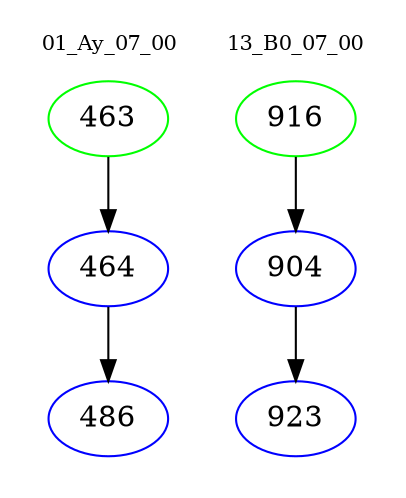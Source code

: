 digraph{
subgraph cluster_0 {
color = white
label = "01_Ay_07_00";
fontsize=10;
T0_463 [label="463", color="green"]
T0_463 -> T0_464 [color="black"]
T0_464 [label="464", color="blue"]
T0_464 -> T0_486 [color="black"]
T0_486 [label="486", color="blue"]
}
subgraph cluster_1 {
color = white
label = "13_B0_07_00";
fontsize=10;
T1_916 [label="916", color="green"]
T1_916 -> T1_904 [color="black"]
T1_904 [label="904", color="blue"]
T1_904 -> T1_923 [color="black"]
T1_923 [label="923", color="blue"]
}
}
